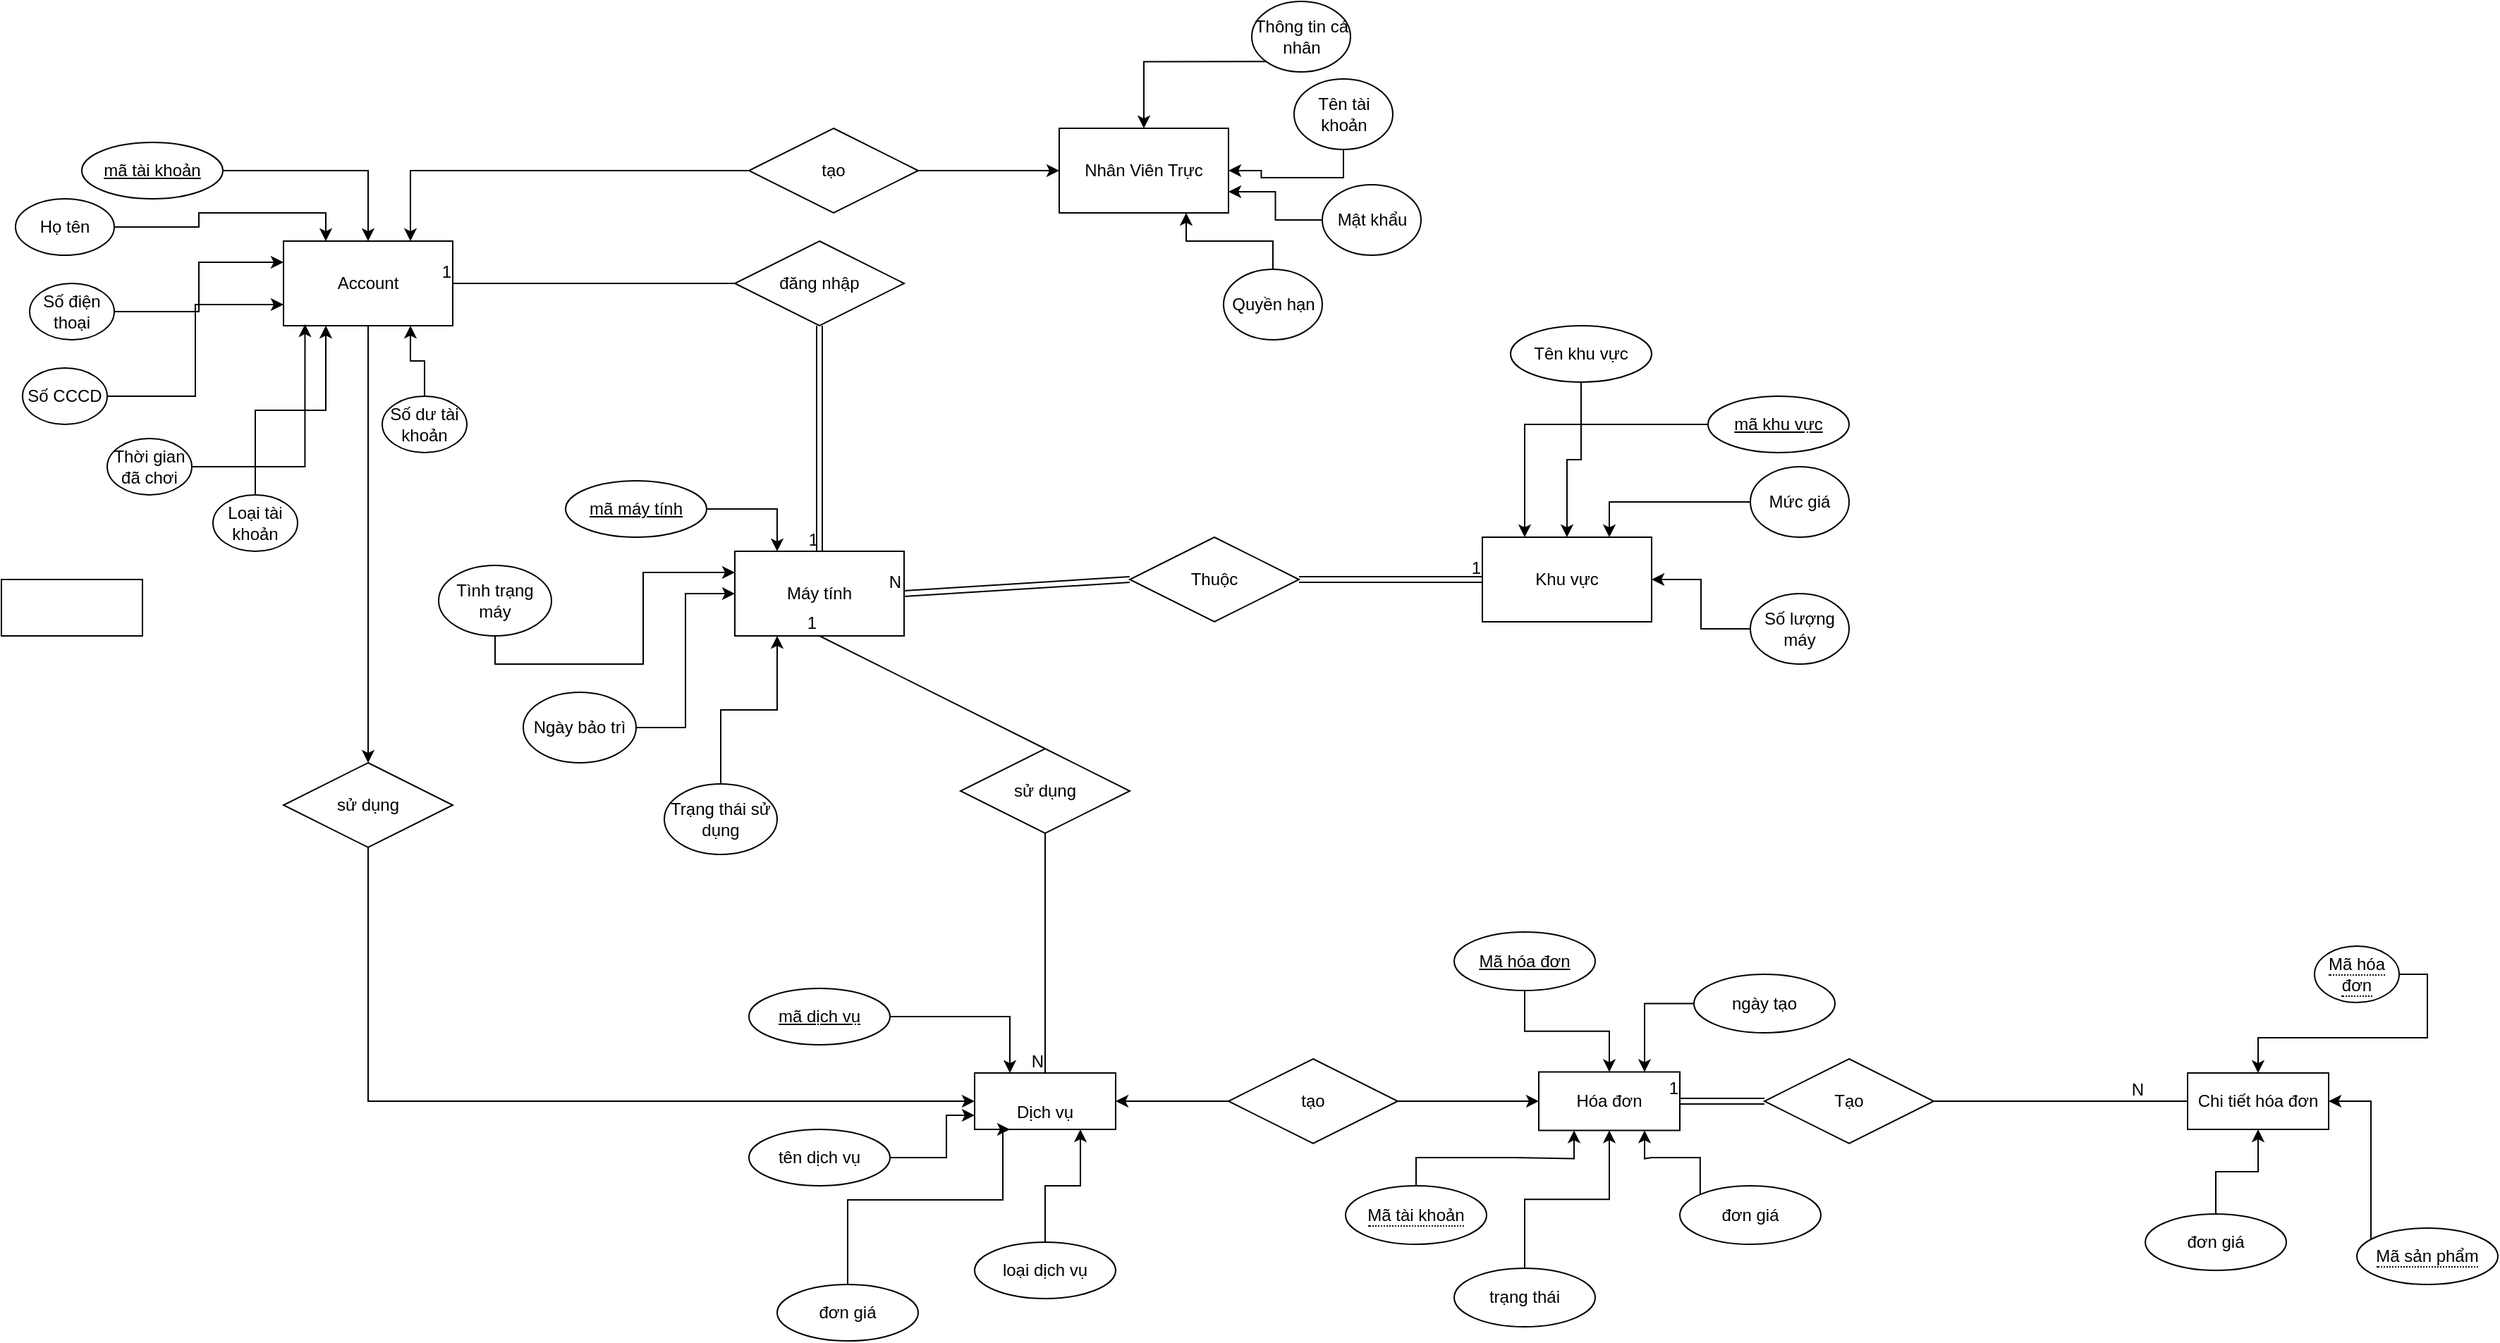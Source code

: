 <mxfile version="22.0.0" type="github">
  <diagram id="C5RBs43oDa-KdzZeNtuy" name="Page-1">
    <mxGraphModel dx="2327" dy="836" grid="1" gridSize="10" guides="1" tooltips="1" connect="1" arrows="1" fold="1" page="1" pageScale="1" pageWidth="827" pageHeight="1169" math="0" shadow="0">
      <root>
        <mxCell id="WIyWlLk6GJQsqaUBKTNV-0" />
        <mxCell id="WIyWlLk6GJQsqaUBKTNV-1" parent="WIyWlLk6GJQsqaUBKTNV-0" />
        <mxCell id="MhLtzDRJtPfGhHGrREuR-24" value="" style="group" parent="WIyWlLk6GJQsqaUBKTNV-1" vertex="1" connectable="0">
          <mxGeometry x="510" y="1190" width="280" height="240" as="geometry" />
        </mxCell>
        <mxCell id="MhLtzDRJtPfGhHGrREuR-13" value="Khu vực" style="rounded=0;whiteSpace=wrap;html=1;" parent="MhLtzDRJtPfGhHGrREuR-24" vertex="1">
          <mxGeometry y="150" width="120" height="60" as="geometry" />
        </mxCell>
        <mxCell id="MhLtzDRJtPfGhHGrREuR-22" style="edgeStyle=orthogonalEdgeStyle;rounded=0;orthogonalLoop=1;jettySize=auto;html=1;entryX=0.75;entryY=0;entryDx=0;entryDy=0;" parent="MhLtzDRJtPfGhHGrREuR-24" source="MhLtzDRJtPfGhHGrREuR-15" target="MhLtzDRJtPfGhHGrREuR-13" edge="1">
          <mxGeometry relative="1" as="geometry" />
        </mxCell>
        <mxCell id="MhLtzDRJtPfGhHGrREuR-15" value="Mức giá" style="ellipse;whiteSpace=wrap;html=1;" parent="MhLtzDRJtPfGhHGrREuR-24" vertex="1">
          <mxGeometry x="190" y="100" width="70" height="50" as="geometry" />
        </mxCell>
        <mxCell id="MhLtzDRJtPfGhHGrREuR-23" style="edgeStyle=orthogonalEdgeStyle;rounded=0;orthogonalLoop=1;jettySize=auto;html=1;entryX=1;entryY=0.5;entryDx=0;entryDy=0;" parent="MhLtzDRJtPfGhHGrREuR-24" source="MhLtzDRJtPfGhHGrREuR-16" target="MhLtzDRJtPfGhHGrREuR-13" edge="1">
          <mxGeometry relative="1" as="geometry" />
        </mxCell>
        <mxCell id="MhLtzDRJtPfGhHGrREuR-16" value="Số lượng máy" style="ellipse;whiteSpace=wrap;html=1;" parent="MhLtzDRJtPfGhHGrREuR-24" vertex="1">
          <mxGeometry x="190" y="190" width="70" height="50" as="geometry" />
        </mxCell>
        <mxCell id="MhLtzDRJtPfGhHGrREuR-20" style="edgeStyle=orthogonalEdgeStyle;rounded=0;orthogonalLoop=1;jettySize=auto;html=1;entryX=0.5;entryY=0;entryDx=0;entryDy=0;" parent="MhLtzDRJtPfGhHGrREuR-24" source="MhLtzDRJtPfGhHGrREuR-19" target="MhLtzDRJtPfGhHGrREuR-13" edge="1">
          <mxGeometry relative="1" as="geometry" />
        </mxCell>
        <mxCell id="MhLtzDRJtPfGhHGrREuR-19" value="Tên khu vực" style="ellipse;whiteSpace=wrap;html=1;align=center;" parent="MhLtzDRJtPfGhHGrREuR-24" vertex="1">
          <mxGeometry x="20" width="100" height="40" as="geometry" />
        </mxCell>
        <mxCell id="MhLtzDRJtPfGhHGrREuR-31" style="edgeStyle=orthogonalEdgeStyle;rounded=0;orthogonalLoop=1;jettySize=auto;html=1;entryX=0.25;entryY=0;entryDx=0;entryDy=0;exitX=0;exitY=0.5;exitDx=0;exitDy=0;" parent="MhLtzDRJtPfGhHGrREuR-24" source="MhLtzDRJtPfGhHGrREuR-125" target="MhLtzDRJtPfGhHGrREuR-13" edge="1">
          <mxGeometry relative="1" as="geometry">
            <mxPoint x="175" y="50" as="sourcePoint" />
          </mxGeometry>
        </mxCell>
        <mxCell id="MhLtzDRJtPfGhHGrREuR-125" value="mã khu vực" style="ellipse;whiteSpace=wrap;html=1;align=center;fontStyle=4;" parent="MhLtzDRJtPfGhHGrREuR-24" vertex="1">
          <mxGeometry x="160" y="50" width="100" height="40" as="geometry" />
        </mxCell>
        <mxCell id="MhLtzDRJtPfGhHGrREuR-25" value="" style="group" parent="WIyWlLk6GJQsqaUBKTNV-1" vertex="1" connectable="0">
          <mxGeometry x="-220" y="1260" width="330" height="290" as="geometry" />
        </mxCell>
        <mxCell id="DBvovF7zLhZcRv6KDwWk-44" value="Máy tính" style="rounded=0;whiteSpace=wrap;html=1;" parent="MhLtzDRJtPfGhHGrREuR-25" vertex="1">
          <mxGeometry x="200" y="90" width="120" height="60" as="geometry" />
        </mxCell>
        <mxCell id="MhLtzDRJtPfGhHGrREuR-10" style="edgeStyle=orthogonalEdgeStyle;rounded=0;orthogonalLoop=1;jettySize=auto;html=1;entryX=0;entryY=0.25;entryDx=0;entryDy=0;exitX=0.5;exitY=1;exitDx=0;exitDy=0;" parent="MhLtzDRJtPfGhHGrREuR-25" source="MhLtzDRJtPfGhHGrREuR-0" target="DBvovF7zLhZcRv6KDwWk-44" edge="1">
          <mxGeometry relative="1" as="geometry">
            <mxPoint x="200" y="120" as="targetPoint" />
          </mxGeometry>
        </mxCell>
        <mxCell id="MhLtzDRJtPfGhHGrREuR-0" value="Tình trạng máy" style="ellipse;whiteSpace=wrap;html=1;" parent="MhLtzDRJtPfGhHGrREuR-25" vertex="1">
          <mxGeometry x="-10" y="100" width="80" height="50" as="geometry" />
        </mxCell>
        <mxCell id="MhLtzDRJtPfGhHGrREuR-11" style="edgeStyle=orthogonalEdgeStyle;rounded=0;orthogonalLoop=1;jettySize=auto;html=1;entryX=0;entryY=0.5;entryDx=0;entryDy=0;" parent="MhLtzDRJtPfGhHGrREuR-25" source="MhLtzDRJtPfGhHGrREuR-3" target="DBvovF7zLhZcRv6KDwWk-44" edge="1">
          <mxGeometry relative="1" as="geometry" />
        </mxCell>
        <mxCell id="MhLtzDRJtPfGhHGrREuR-3" value="Ngày bảo trì" style="ellipse;whiteSpace=wrap;html=1;" parent="MhLtzDRJtPfGhHGrREuR-25" vertex="1">
          <mxGeometry x="50" y="190" width="80" height="50" as="geometry" />
        </mxCell>
        <mxCell id="MhLtzDRJtPfGhHGrREuR-12" style="edgeStyle=orthogonalEdgeStyle;rounded=0;orthogonalLoop=1;jettySize=auto;html=1;entryX=0.25;entryY=1;entryDx=0;entryDy=0;" parent="MhLtzDRJtPfGhHGrREuR-25" source="MhLtzDRJtPfGhHGrREuR-7" target="DBvovF7zLhZcRv6KDwWk-44" edge="1">
          <mxGeometry relative="1" as="geometry" />
        </mxCell>
        <mxCell id="MhLtzDRJtPfGhHGrREuR-7" value="Trạng thái sử dụng" style="ellipse;whiteSpace=wrap;html=1;" parent="MhLtzDRJtPfGhHGrREuR-25" vertex="1">
          <mxGeometry x="150" y="255" width="80" height="50" as="geometry" />
        </mxCell>
        <mxCell id="MhLtzDRJtPfGhHGrREuR-29" style="edgeStyle=orthogonalEdgeStyle;rounded=0;orthogonalLoop=1;jettySize=auto;html=1;entryX=0.25;entryY=0;entryDx=0;entryDy=0;exitX=1;exitY=0.5;exitDx=0;exitDy=0;" parent="MhLtzDRJtPfGhHGrREuR-25" source="MhLtzDRJtPfGhHGrREuR-123" target="DBvovF7zLhZcRv6KDwWk-44" edge="1">
          <mxGeometry relative="1" as="geometry">
            <mxPoint x="179.999" y="20.091" as="sourcePoint" />
          </mxGeometry>
        </mxCell>
        <mxCell id="MhLtzDRJtPfGhHGrREuR-123" value="mã máy tính" style="ellipse;whiteSpace=wrap;html=1;align=center;fontStyle=4;" parent="MhLtzDRJtPfGhHGrREuR-25" vertex="1">
          <mxGeometry x="80" y="40" width="100" height="40" as="geometry" />
        </mxCell>
        <mxCell id="MhLtzDRJtPfGhHGrREuR-26" value="" style="group" parent="WIyWlLk6GJQsqaUBKTNV-1" vertex="1" connectable="0">
          <mxGeometry x="210" y="960" width="256.5" height="240" as="geometry" />
        </mxCell>
        <mxCell id="DBvovF7zLhZcRv6KDwWk-35" value="Nhân Viên Trực" style="rounded=0;whiteSpace=wrap;html=1;" parent="MhLtzDRJtPfGhHGrREuR-26" vertex="1">
          <mxGeometry y="90" width="120" height="60" as="geometry" />
        </mxCell>
        <mxCell id="DBvovF7zLhZcRv6KDwWk-36" style="edgeStyle=orthogonalEdgeStyle;rounded=0;orthogonalLoop=1;jettySize=auto;html=1;exitX=0;exitY=1;exitDx=0;exitDy=0;entryX=0.5;entryY=0;entryDx=0;entryDy=0;" parent="MhLtzDRJtPfGhHGrREuR-26" source="DBvovF7zLhZcRv6KDwWk-37" target="DBvovF7zLhZcRv6KDwWk-35" edge="1">
          <mxGeometry relative="1" as="geometry" />
        </mxCell>
        <mxCell id="DBvovF7zLhZcRv6KDwWk-37" value="Thông tin cá nhân" style="ellipse;whiteSpace=wrap;html=1;" parent="MhLtzDRJtPfGhHGrREuR-26" vertex="1">
          <mxGeometry x="136.5" width="70" height="50" as="geometry" />
        </mxCell>
        <mxCell id="DBvovF7zLhZcRv6KDwWk-38" style="edgeStyle=orthogonalEdgeStyle;rounded=0;orthogonalLoop=1;jettySize=auto;html=1;exitX=0.5;exitY=1;exitDx=0;exitDy=0;entryX=1;entryY=0.5;entryDx=0;entryDy=0;" parent="MhLtzDRJtPfGhHGrREuR-26" source="DBvovF7zLhZcRv6KDwWk-39" target="DBvovF7zLhZcRv6KDwWk-35" edge="1">
          <mxGeometry relative="1" as="geometry" />
        </mxCell>
        <mxCell id="DBvovF7zLhZcRv6KDwWk-39" value="Tên tài khoản" style="ellipse;whiteSpace=wrap;html=1;" parent="MhLtzDRJtPfGhHGrREuR-26" vertex="1">
          <mxGeometry x="166.5" y="55" width="70" height="50" as="geometry" />
        </mxCell>
        <mxCell id="DBvovF7zLhZcRv6KDwWk-40" style="edgeStyle=orthogonalEdgeStyle;rounded=0;orthogonalLoop=1;jettySize=auto;html=1;entryX=1;entryY=0.75;entryDx=0;entryDy=0;" parent="MhLtzDRJtPfGhHGrREuR-26" source="DBvovF7zLhZcRv6KDwWk-41" target="DBvovF7zLhZcRv6KDwWk-35" edge="1">
          <mxGeometry relative="1" as="geometry" />
        </mxCell>
        <mxCell id="DBvovF7zLhZcRv6KDwWk-41" value="Mật khẩu" style="ellipse;whiteSpace=wrap;html=1;" parent="MhLtzDRJtPfGhHGrREuR-26" vertex="1">
          <mxGeometry x="186.5" y="130" width="70" height="50" as="geometry" />
        </mxCell>
        <mxCell id="DBvovF7zLhZcRv6KDwWk-42" style="edgeStyle=orthogonalEdgeStyle;rounded=0;orthogonalLoop=1;jettySize=auto;html=1;entryX=0.75;entryY=1;entryDx=0;entryDy=0;" parent="MhLtzDRJtPfGhHGrREuR-26" source="DBvovF7zLhZcRv6KDwWk-43" target="DBvovF7zLhZcRv6KDwWk-35" edge="1">
          <mxGeometry relative="1" as="geometry" />
        </mxCell>
        <mxCell id="DBvovF7zLhZcRv6KDwWk-43" value="Quyền hạn" style="ellipse;whiteSpace=wrap;html=1;" parent="MhLtzDRJtPfGhHGrREuR-26" vertex="1">
          <mxGeometry x="116.5" y="190" width="70" height="50" as="geometry" />
        </mxCell>
        <mxCell id="MhLtzDRJtPfGhHGrREuR-33" value="Thuộc" style="shape=rhombus;perimeter=rhombusPerimeter;whiteSpace=wrap;html=1;align=center;" parent="WIyWlLk6GJQsqaUBKTNV-1" vertex="1">
          <mxGeometry x="260" y="1340" width="120" height="60" as="geometry" />
        </mxCell>
        <mxCell id="MhLtzDRJtPfGhHGrREuR-36" value="" style="shape=link;html=1;rounded=0;entryX=0;entryY=0.5;entryDx=0;entryDy=0;exitX=1;exitY=0.5;exitDx=0;exitDy=0;" parent="WIyWlLk6GJQsqaUBKTNV-1" source="MhLtzDRJtPfGhHGrREuR-33" target="MhLtzDRJtPfGhHGrREuR-13" edge="1">
          <mxGeometry relative="1" as="geometry">
            <mxPoint x="170" y="1300" as="sourcePoint" />
            <mxPoint x="330" y="1300" as="targetPoint" />
          </mxGeometry>
        </mxCell>
        <mxCell id="MhLtzDRJtPfGhHGrREuR-37" value="1" style="resizable=0;html=1;whiteSpace=wrap;align=right;verticalAlign=bottom;" parent="MhLtzDRJtPfGhHGrREuR-36" connectable="0" vertex="1">
          <mxGeometry x="1" relative="1" as="geometry" />
        </mxCell>
        <mxCell id="MhLtzDRJtPfGhHGrREuR-38" value="" style="shape=link;html=1;rounded=0;entryX=1;entryY=0.5;entryDx=0;entryDy=0;align=center;labelPosition=center;verticalLabelPosition=middle;verticalAlign=middle;exitX=0;exitY=0.5;exitDx=0;exitDy=0;" parent="WIyWlLk6GJQsqaUBKTNV-1" source="MhLtzDRJtPfGhHGrREuR-33" target="DBvovF7zLhZcRv6KDwWk-44" edge="1">
          <mxGeometry relative="1" as="geometry">
            <mxPoint x="210" y="1290" as="sourcePoint" />
            <mxPoint x="430" y="1240" as="targetPoint" />
          </mxGeometry>
        </mxCell>
        <mxCell id="MhLtzDRJtPfGhHGrREuR-39" value="N" style="resizable=0;html=1;whiteSpace=wrap;align=right;verticalAlign=bottom;" parent="MhLtzDRJtPfGhHGrREuR-38" connectable="0" vertex="1">
          <mxGeometry x="1" relative="1" as="geometry" />
        </mxCell>
        <mxCell id="MhLtzDRJtPfGhHGrREuR-50" value="" style="group" parent="WIyWlLk6GJQsqaUBKTNV-1" vertex="1" connectable="0">
          <mxGeometry x="-20" y="1660" width="270" height="220" as="geometry" />
        </mxCell>
        <mxCell id="MhLtzDRJtPfGhHGrREuR-40" value="&lt;br&gt;Dịch vụ" style="whiteSpace=wrap;html=1;align=center;" parent="MhLtzDRJtPfGhHGrREuR-50" vertex="1">
          <mxGeometry x="170" y="60" width="100" height="40" as="geometry" />
        </mxCell>
        <mxCell id="MhLtzDRJtPfGhHGrREuR-43" style="edgeStyle=orthogonalEdgeStyle;rounded=0;orthogonalLoop=1;jettySize=auto;html=1;entryX=0.25;entryY=0;entryDx=0;entryDy=0;" parent="MhLtzDRJtPfGhHGrREuR-50" source="MhLtzDRJtPfGhHGrREuR-42" target="MhLtzDRJtPfGhHGrREuR-40" edge="1">
          <mxGeometry relative="1" as="geometry" />
        </mxCell>
        <mxCell id="MhLtzDRJtPfGhHGrREuR-42" value="mã dịch vụ" style="ellipse;whiteSpace=wrap;html=1;align=center;fontStyle=4;" parent="MhLtzDRJtPfGhHGrREuR-50" vertex="1">
          <mxGeometry x="10" width="100" height="40" as="geometry" />
        </mxCell>
        <mxCell id="MhLtzDRJtPfGhHGrREuR-45" style="edgeStyle=orthogonalEdgeStyle;rounded=0;orthogonalLoop=1;jettySize=auto;html=1;entryX=0;entryY=0.75;entryDx=0;entryDy=0;" parent="MhLtzDRJtPfGhHGrREuR-50" source="MhLtzDRJtPfGhHGrREuR-44" target="MhLtzDRJtPfGhHGrREuR-40" edge="1">
          <mxGeometry relative="1" as="geometry">
            <Array as="points">
              <mxPoint x="150" y="120" />
              <mxPoint x="150" y="90" />
            </Array>
          </mxGeometry>
        </mxCell>
        <mxCell id="MhLtzDRJtPfGhHGrREuR-44" value="tên dịch vụ" style="ellipse;whiteSpace=wrap;html=1;align=center;" parent="MhLtzDRJtPfGhHGrREuR-50" vertex="1">
          <mxGeometry x="10" y="100" width="100" height="40" as="geometry" />
        </mxCell>
        <mxCell id="MhLtzDRJtPfGhHGrREuR-47" style="edgeStyle=orthogonalEdgeStyle;rounded=0;orthogonalLoop=1;jettySize=auto;html=1;entryX=0.25;entryY=1;entryDx=0;entryDy=0;" parent="MhLtzDRJtPfGhHGrREuR-50" source="MhLtzDRJtPfGhHGrREuR-46" target="MhLtzDRJtPfGhHGrREuR-40" edge="1">
          <mxGeometry relative="1" as="geometry">
            <Array as="points">
              <mxPoint x="80" y="150" />
              <mxPoint x="190" y="150" />
              <mxPoint x="190" y="100" />
            </Array>
          </mxGeometry>
        </mxCell>
        <mxCell id="MhLtzDRJtPfGhHGrREuR-46" value="đơn giá" style="ellipse;whiteSpace=wrap;html=1;align=center;" parent="MhLtzDRJtPfGhHGrREuR-50" vertex="1">
          <mxGeometry x="30" y="210" width="100" height="40" as="geometry" />
        </mxCell>
        <mxCell id="MhLtzDRJtPfGhHGrREuR-49" style="edgeStyle=orthogonalEdgeStyle;rounded=0;orthogonalLoop=1;jettySize=auto;html=1;entryX=0.75;entryY=1;entryDx=0;entryDy=0;" parent="MhLtzDRJtPfGhHGrREuR-50" source="MhLtzDRJtPfGhHGrREuR-48" target="MhLtzDRJtPfGhHGrREuR-40" edge="1">
          <mxGeometry relative="1" as="geometry" />
        </mxCell>
        <mxCell id="MhLtzDRJtPfGhHGrREuR-48" value="loại dịch vụ" style="ellipse;whiteSpace=wrap;html=1;align=center;" parent="MhLtzDRJtPfGhHGrREuR-50" vertex="1">
          <mxGeometry x="170" y="180" width="100" height="40" as="geometry" />
        </mxCell>
        <mxCell id="MhLtzDRJtPfGhHGrREuR-74" value="" style="group" parent="WIyWlLk6GJQsqaUBKTNV-1" vertex="1" connectable="0">
          <mxGeometry x="880" y="1680" width="230" height="180" as="geometry" />
        </mxCell>
        <mxCell id="MhLtzDRJtPfGhHGrREuR-70" value="đơn giá" style="ellipse;whiteSpace=wrap;html=1;align=center;" parent="MhLtzDRJtPfGhHGrREuR-74" vertex="1">
          <mxGeometry x="100" y="140" width="100" height="40" as="geometry" />
        </mxCell>
        <mxCell id="MhLtzDRJtPfGhHGrREuR-119" value="" style="group" parent="MhLtzDRJtPfGhHGrREuR-74" vertex="1" connectable="0">
          <mxGeometry x="130" y="40" width="100" height="40" as="geometry" />
        </mxCell>
        <mxCell id="MhLtzDRJtPfGhHGrREuR-66" value="Chi tiết hóa đơn" style="whiteSpace=wrap;html=1;align=center;" parent="MhLtzDRJtPfGhHGrREuR-119" vertex="1">
          <mxGeometry width="100" height="40" as="geometry" />
        </mxCell>
        <mxCell id="MhLtzDRJtPfGhHGrREuR-73" style="edgeStyle=orthogonalEdgeStyle;rounded=0;orthogonalLoop=1;jettySize=auto;html=1;entryX=0.5;entryY=1;entryDx=0;entryDy=0;" parent="MhLtzDRJtPfGhHGrREuR-119" source="MhLtzDRJtPfGhHGrREuR-70" target="MhLtzDRJtPfGhHGrREuR-66" edge="1">
          <mxGeometry relative="1" as="geometry" />
        </mxCell>
        <mxCell id="MhLtzDRJtPfGhHGrREuR-88" value="" style="group" parent="WIyWlLk6GJQsqaUBKTNV-1" vertex="1" connectable="0">
          <mxGeometry x="490" y="1620" width="250" height="280" as="geometry" />
        </mxCell>
        <mxCell id="MhLtzDRJtPfGhHGrREuR-75" value="Hóa đơn" style="whiteSpace=wrap;html=1;align=center;" parent="MhLtzDRJtPfGhHGrREuR-88" vertex="1">
          <mxGeometry x="60" y="99.259" width="100" height="41.481" as="geometry" />
        </mxCell>
        <mxCell id="MhLtzDRJtPfGhHGrREuR-86" style="edgeStyle=orthogonalEdgeStyle;rounded=0;orthogonalLoop=1;jettySize=auto;html=1;entryX=0.5;entryY=0;entryDx=0;entryDy=0;" parent="MhLtzDRJtPfGhHGrREuR-88" source="MhLtzDRJtPfGhHGrREuR-76" target="MhLtzDRJtPfGhHGrREuR-75" edge="1">
          <mxGeometry relative="1" as="geometry" />
        </mxCell>
        <mxCell id="MhLtzDRJtPfGhHGrREuR-76" value="Mã hóa đơn" style="ellipse;whiteSpace=wrap;html=1;align=center;fontStyle=4;" parent="MhLtzDRJtPfGhHGrREuR-88" vertex="1">
          <mxGeometry width="100" height="41.481" as="geometry" />
        </mxCell>
        <mxCell id="MhLtzDRJtPfGhHGrREuR-85" style="edgeStyle=orthogonalEdgeStyle;rounded=0;orthogonalLoop=1;jettySize=auto;html=1;exitX=0;exitY=0.5;exitDx=0;exitDy=0;entryX=0.75;entryY=0;entryDx=0;entryDy=0;" parent="MhLtzDRJtPfGhHGrREuR-88" source="MhLtzDRJtPfGhHGrREuR-77" target="MhLtzDRJtPfGhHGrREuR-75" edge="1">
          <mxGeometry relative="1" as="geometry" />
        </mxCell>
        <mxCell id="MhLtzDRJtPfGhHGrREuR-77" value="ngày tạo" style="ellipse;whiteSpace=wrap;html=1;align=center;" parent="MhLtzDRJtPfGhHGrREuR-88" vertex="1">
          <mxGeometry x="170" y="29.997" width="100" height="41.481" as="geometry" />
        </mxCell>
        <mxCell id="MhLtzDRJtPfGhHGrREuR-83" style="edgeStyle=orthogonalEdgeStyle;rounded=0;orthogonalLoop=1;jettySize=auto;html=1;exitX=0;exitY=0;exitDx=0;exitDy=0;entryX=0.75;entryY=1;entryDx=0;entryDy=0;" parent="MhLtzDRJtPfGhHGrREuR-88" source="MhLtzDRJtPfGhHGrREuR-80" target="MhLtzDRJtPfGhHGrREuR-75" edge="1">
          <mxGeometry relative="1" as="geometry" />
        </mxCell>
        <mxCell id="MhLtzDRJtPfGhHGrREuR-80" value="đơn giá" style="ellipse;whiteSpace=wrap;html=1;align=center;" parent="MhLtzDRJtPfGhHGrREuR-88" vertex="1">
          <mxGeometry x="160" y="179.997" width="100" height="41.481" as="geometry" />
        </mxCell>
        <mxCell id="MhLtzDRJtPfGhHGrREuR-82" style="edgeStyle=orthogonalEdgeStyle;rounded=0;orthogonalLoop=1;jettySize=auto;html=1;entryX=0.5;entryY=1;entryDx=0;entryDy=0;" parent="MhLtzDRJtPfGhHGrREuR-88" source="MhLtzDRJtPfGhHGrREuR-81" target="MhLtzDRJtPfGhHGrREuR-75" edge="1">
          <mxGeometry relative="1" as="geometry" />
        </mxCell>
        <mxCell id="MhLtzDRJtPfGhHGrREuR-81" value="trạng thái" style="ellipse;whiteSpace=wrap;html=1;align=center;" parent="MhLtzDRJtPfGhHGrREuR-88" vertex="1">
          <mxGeometry y="238.519" width="100" height="41.481" as="geometry" />
        </mxCell>
        <mxCell id="MhLtzDRJtPfGhHGrREuR-89" value="Tạo" style="shape=rhombus;perimeter=rhombusPerimeter;whiteSpace=wrap;html=1;align=center;" parent="WIyWlLk6GJQsqaUBKTNV-1" vertex="1">
          <mxGeometry x="710" y="1710" width="120" height="60" as="geometry" />
        </mxCell>
        <mxCell id="MhLtzDRJtPfGhHGrREuR-95" value="" style="shape=link;html=1;rounded=0;exitX=0;exitY=0.5;exitDx=0;exitDy=0;entryX=1;entryY=0.5;entryDx=0;entryDy=0;" parent="WIyWlLk6GJQsqaUBKTNV-1" source="MhLtzDRJtPfGhHGrREuR-89" target="MhLtzDRJtPfGhHGrREuR-75" edge="1">
          <mxGeometry relative="1" as="geometry">
            <mxPoint x="690" y="1690" as="sourcePoint" />
            <mxPoint x="850" y="1690" as="targetPoint" />
          </mxGeometry>
        </mxCell>
        <mxCell id="MhLtzDRJtPfGhHGrREuR-96" value="1" style="resizable=0;html=1;whiteSpace=wrap;align=right;verticalAlign=bottom;" parent="MhLtzDRJtPfGhHGrREuR-95" connectable="0" vertex="1">
          <mxGeometry x="1" relative="1" as="geometry" />
        </mxCell>
        <mxCell id="MhLtzDRJtPfGhHGrREuR-97" value="" style="endArrow=none;html=1;rounded=0;exitX=1;exitY=0.5;exitDx=0;exitDy=0;entryX=0;entryY=0.5;entryDx=0;entryDy=0;" parent="WIyWlLk6GJQsqaUBKTNV-1" source="MhLtzDRJtPfGhHGrREuR-89" target="MhLtzDRJtPfGhHGrREuR-66" edge="1">
          <mxGeometry relative="1" as="geometry">
            <mxPoint x="840" y="1790" as="sourcePoint" />
            <mxPoint x="920" y="1750" as="targetPoint" />
          </mxGeometry>
        </mxCell>
        <mxCell id="MhLtzDRJtPfGhHGrREuR-98" value="N" style="resizable=0;html=1;whiteSpace=wrap;align=right;verticalAlign=bottom;" parent="MhLtzDRJtPfGhHGrREuR-97" connectable="0" vertex="1">
          <mxGeometry x="1" relative="1" as="geometry">
            <mxPoint x="-30" as="offset" />
          </mxGeometry>
        </mxCell>
        <mxCell id="MhLtzDRJtPfGhHGrREuR-99" value="" style="group" parent="WIyWlLk6GJQsqaUBKTNV-1" vertex="1" connectable="0">
          <mxGeometry x="-530" y="1030" width="310" height="320" as="geometry" />
        </mxCell>
        <mxCell id="DBvovF7zLhZcRv6KDwWk-0" value="Account" style="rounded=0;whiteSpace=wrap;html=1;" parent="MhLtzDRJtPfGhHGrREuR-99" vertex="1">
          <mxGeometry x="190" y="100" width="120" height="60" as="geometry" />
        </mxCell>
        <mxCell id="DBvovF7zLhZcRv6KDwWk-9" style="edgeStyle=orthogonalEdgeStyle;rounded=0;orthogonalLoop=1;jettySize=auto;html=1;entryX=0.5;entryY=0;entryDx=0;entryDy=0;exitX=1;exitY=0.5;exitDx=0;exitDy=0;" parent="MhLtzDRJtPfGhHGrREuR-99" source="MhLtzDRJtPfGhHGrREuR-126" target="DBvovF7zLhZcRv6KDwWk-0" edge="1">
          <mxGeometry relative="1" as="geometry">
            <mxPoint x="120" y="20.0" as="sourcePoint" />
          </mxGeometry>
        </mxCell>
        <mxCell id="DBvovF7zLhZcRv6KDwWk-11" style="edgeStyle=orthogonalEdgeStyle;rounded=0;orthogonalLoop=1;jettySize=auto;html=1;exitX=1;exitY=0.5;exitDx=0;exitDy=0;entryX=0;entryY=0.25;entryDx=0;entryDy=0;" parent="MhLtzDRJtPfGhHGrREuR-99" source="DBvovF7zLhZcRv6KDwWk-2" target="DBvovF7zLhZcRv6KDwWk-0" edge="1">
          <mxGeometry relative="1" as="geometry">
            <mxPoint x="140" y="170" as="targetPoint" />
          </mxGeometry>
        </mxCell>
        <mxCell id="DBvovF7zLhZcRv6KDwWk-2" value="Số điện thoại" style="ellipse;whiteSpace=wrap;html=1;" parent="MhLtzDRJtPfGhHGrREuR-99" vertex="1">
          <mxGeometry x="10" y="130" width="60" height="40" as="geometry" />
        </mxCell>
        <mxCell id="DBvovF7zLhZcRv6KDwWk-10" style="edgeStyle=orthogonalEdgeStyle;rounded=0;orthogonalLoop=1;jettySize=auto;html=1;entryX=0.25;entryY=0;entryDx=0;entryDy=0;" parent="MhLtzDRJtPfGhHGrREuR-99" source="DBvovF7zLhZcRv6KDwWk-3" target="DBvovF7zLhZcRv6KDwWk-0" edge="1">
          <mxGeometry relative="1" as="geometry" />
        </mxCell>
        <mxCell id="DBvovF7zLhZcRv6KDwWk-3" value="Họ tên" style="ellipse;whiteSpace=wrap;html=1;" parent="MhLtzDRJtPfGhHGrREuR-99" vertex="1">
          <mxGeometry y="70" width="70" height="40" as="geometry" />
        </mxCell>
        <mxCell id="DBvovF7zLhZcRv6KDwWk-12" style="edgeStyle=orthogonalEdgeStyle;rounded=0;orthogonalLoop=1;jettySize=auto;html=1;entryX=0;entryY=0.75;entryDx=0;entryDy=0;" parent="MhLtzDRJtPfGhHGrREuR-99" source="DBvovF7zLhZcRv6KDwWk-4" target="DBvovF7zLhZcRv6KDwWk-0" edge="1">
          <mxGeometry relative="1" as="geometry" />
        </mxCell>
        <mxCell id="DBvovF7zLhZcRv6KDwWk-4" value="Số CCCD" style="ellipse;whiteSpace=wrap;html=1;" parent="MhLtzDRJtPfGhHGrREuR-99" vertex="1">
          <mxGeometry x="5" y="190" width="60" height="40" as="geometry" />
        </mxCell>
        <mxCell id="DBvovF7zLhZcRv6KDwWk-13" style="edgeStyle=orthogonalEdgeStyle;rounded=0;orthogonalLoop=1;jettySize=auto;html=1;entryX=0.75;entryY=1;entryDx=0;entryDy=0;" parent="MhLtzDRJtPfGhHGrREuR-99" source="DBvovF7zLhZcRv6KDwWk-5" target="DBvovF7zLhZcRv6KDwWk-0" edge="1">
          <mxGeometry relative="1" as="geometry" />
        </mxCell>
        <mxCell id="DBvovF7zLhZcRv6KDwWk-5" value="Số dư tài khoản" style="ellipse;whiteSpace=wrap;html=1;" parent="MhLtzDRJtPfGhHGrREuR-99" vertex="1">
          <mxGeometry x="260" y="210" width="60" height="40" as="geometry" />
        </mxCell>
        <mxCell id="DBvovF7zLhZcRv6KDwWk-14" style="edgeStyle=orthogonalEdgeStyle;rounded=0;orthogonalLoop=1;jettySize=auto;html=1;entryX=0.127;entryY=0.983;entryDx=0;entryDy=0;entryPerimeter=0;" parent="MhLtzDRJtPfGhHGrREuR-99" source="DBvovF7zLhZcRv6KDwWk-7" target="DBvovF7zLhZcRv6KDwWk-0" edge="1">
          <mxGeometry relative="1" as="geometry" />
        </mxCell>
        <mxCell id="DBvovF7zLhZcRv6KDwWk-7" value="Thời gian đã chơi" style="ellipse;whiteSpace=wrap;html=1;" parent="MhLtzDRJtPfGhHGrREuR-99" vertex="1">
          <mxGeometry x="65" y="240" width="60" height="40" as="geometry" />
        </mxCell>
        <mxCell id="DBvovF7zLhZcRv6KDwWk-15" style="edgeStyle=orthogonalEdgeStyle;rounded=0;orthogonalLoop=1;jettySize=auto;html=1;exitX=0.5;exitY=0;exitDx=0;exitDy=0;entryX=0.25;entryY=1;entryDx=0;entryDy=0;" parent="MhLtzDRJtPfGhHGrREuR-99" source="DBvovF7zLhZcRv6KDwWk-8" target="DBvovF7zLhZcRv6KDwWk-0" edge="1">
          <mxGeometry relative="1" as="geometry" />
        </mxCell>
        <mxCell id="DBvovF7zLhZcRv6KDwWk-8" value="Loại tài khoản" style="ellipse;whiteSpace=wrap;html=1;" parent="MhLtzDRJtPfGhHGrREuR-99" vertex="1">
          <mxGeometry x="140" y="280" width="60" height="40" as="geometry" />
        </mxCell>
        <mxCell id="MhLtzDRJtPfGhHGrREuR-126" value="mã tài khoản" style="ellipse;whiteSpace=wrap;html=1;align=center;fontStyle=4;" parent="MhLtzDRJtPfGhHGrREuR-99" vertex="1">
          <mxGeometry x="47" y="30" width="100" height="40" as="geometry" />
        </mxCell>
        <mxCell id="MhLtzDRJtPfGhHGrREuR-100" value="đăng nhập" style="shape=rhombus;perimeter=rhombusPerimeter;whiteSpace=wrap;html=1;align=center;" parent="WIyWlLk6GJQsqaUBKTNV-1" vertex="1">
          <mxGeometry x="-20" y="1130" width="120" height="60" as="geometry" />
        </mxCell>
        <mxCell id="MhLtzDRJtPfGhHGrREuR-101" value="" style="shape=link;html=1;rounded=0;exitX=0.5;exitY=1;exitDx=0;exitDy=0;entryX=0.5;entryY=0;entryDx=0;entryDy=0;" parent="WIyWlLk6GJQsqaUBKTNV-1" source="MhLtzDRJtPfGhHGrREuR-100" target="DBvovF7zLhZcRv6KDwWk-44" edge="1">
          <mxGeometry relative="1" as="geometry">
            <mxPoint x="80" y="1070" as="sourcePoint" />
            <mxPoint x="240" y="1070" as="targetPoint" />
          </mxGeometry>
        </mxCell>
        <mxCell id="MhLtzDRJtPfGhHGrREuR-102" value="1" style="resizable=0;html=1;whiteSpace=wrap;align=right;verticalAlign=bottom;" parent="MhLtzDRJtPfGhHGrREuR-101" connectable="0" vertex="1">
          <mxGeometry x="1" relative="1" as="geometry" />
        </mxCell>
        <mxCell id="MhLtzDRJtPfGhHGrREuR-103" value="" style="endArrow=none;html=1;rounded=0;exitX=0;exitY=0.5;exitDx=0;exitDy=0;entryX=1;entryY=0.5;entryDx=0;entryDy=0;" parent="WIyWlLk6GJQsqaUBKTNV-1" source="MhLtzDRJtPfGhHGrREuR-100" target="DBvovF7zLhZcRv6KDwWk-0" edge="1">
          <mxGeometry relative="1" as="geometry">
            <mxPoint x="80" y="1070" as="sourcePoint" />
            <mxPoint x="240" y="1070" as="targetPoint" />
          </mxGeometry>
        </mxCell>
        <mxCell id="MhLtzDRJtPfGhHGrREuR-104" value="1" style="resizable=0;html=1;whiteSpace=wrap;align=right;verticalAlign=bottom;" parent="MhLtzDRJtPfGhHGrREuR-103" connectable="0" vertex="1">
          <mxGeometry x="1" relative="1" as="geometry" />
        </mxCell>
        <mxCell id="MhLtzDRJtPfGhHGrREuR-132" style="edgeStyle=orthogonalEdgeStyle;rounded=0;orthogonalLoop=1;jettySize=auto;html=1;entryX=0.75;entryY=0;entryDx=0;entryDy=0;" parent="WIyWlLk6GJQsqaUBKTNV-1" source="MhLtzDRJtPfGhHGrREuR-105" target="DBvovF7zLhZcRv6KDwWk-0" edge="1">
          <mxGeometry relative="1" as="geometry" />
        </mxCell>
        <mxCell id="MhLtzDRJtPfGhHGrREuR-133" style="edgeStyle=orthogonalEdgeStyle;rounded=0;orthogonalLoop=1;jettySize=auto;html=1;entryX=0;entryY=0.5;entryDx=0;entryDy=0;" parent="WIyWlLk6GJQsqaUBKTNV-1" source="MhLtzDRJtPfGhHGrREuR-105" target="DBvovF7zLhZcRv6KDwWk-35" edge="1">
          <mxGeometry relative="1" as="geometry" />
        </mxCell>
        <mxCell id="MhLtzDRJtPfGhHGrREuR-105" value="tạo" style="shape=rhombus;perimeter=rhombusPerimeter;whiteSpace=wrap;html=1;align=center;" parent="WIyWlLk6GJQsqaUBKTNV-1" vertex="1">
          <mxGeometry x="-10" y="1050" width="120" height="60" as="geometry" />
        </mxCell>
        <mxCell id="MhLtzDRJtPfGhHGrREuR-106" value="" style="whiteSpace=wrap;html=1;align=center;" parent="WIyWlLk6GJQsqaUBKTNV-1" vertex="1">
          <mxGeometry x="-540" y="1370" width="100" height="40" as="geometry" />
        </mxCell>
        <mxCell id="MhLtzDRJtPfGhHGrREuR-108" value="sử dụng" style="shape=rhombus;perimeter=rhombusPerimeter;whiteSpace=wrap;html=1;align=center;" parent="WIyWlLk6GJQsqaUBKTNV-1" vertex="1">
          <mxGeometry x="140" y="1490" width="120" height="60" as="geometry" />
        </mxCell>
        <mxCell id="MhLtzDRJtPfGhHGrREuR-113" value="" style="endArrow=none;html=1;rounded=0;entryX=0.5;entryY=1;entryDx=0;entryDy=0;exitX=0.5;exitY=0;exitDx=0;exitDy=0;" parent="WIyWlLk6GJQsqaUBKTNV-1" source="MhLtzDRJtPfGhHGrREuR-108" target="DBvovF7zLhZcRv6KDwWk-44" edge="1">
          <mxGeometry relative="1" as="geometry">
            <mxPoint x="250" y="1700" as="sourcePoint" />
            <mxPoint x="410" y="1700" as="targetPoint" />
          </mxGeometry>
        </mxCell>
        <mxCell id="MhLtzDRJtPfGhHGrREuR-114" value="1" style="resizable=0;html=1;whiteSpace=wrap;align=right;verticalAlign=bottom;" parent="MhLtzDRJtPfGhHGrREuR-113" connectable="0" vertex="1">
          <mxGeometry x="1" relative="1" as="geometry" />
        </mxCell>
        <mxCell id="MhLtzDRJtPfGhHGrREuR-115" value="" style="endArrow=none;html=1;rounded=0;entryX=0.5;entryY=0;entryDx=0;entryDy=0;exitX=0.5;exitY=1;exitDx=0;exitDy=0;" parent="WIyWlLk6GJQsqaUBKTNV-1" source="MhLtzDRJtPfGhHGrREuR-108" target="MhLtzDRJtPfGhHGrREuR-40" edge="1">
          <mxGeometry relative="1" as="geometry">
            <mxPoint x="250" y="1700" as="sourcePoint" />
            <mxPoint x="410" y="1700" as="targetPoint" />
          </mxGeometry>
        </mxCell>
        <mxCell id="MhLtzDRJtPfGhHGrREuR-116" value="N" style="resizable=0;html=1;whiteSpace=wrap;align=right;verticalAlign=bottom;" parent="MhLtzDRJtPfGhHGrREuR-115" connectable="0" vertex="1">
          <mxGeometry x="1" relative="1" as="geometry" />
        </mxCell>
        <mxCell id="MhLtzDRJtPfGhHGrREuR-69" value="&lt;span style=&quot;border-bottom: 1px dotted&quot;&gt;Mã sản phẩm&lt;/span&gt;" style="ellipse;whiteSpace=wrap;html=1;align=center;" parent="WIyWlLk6GJQsqaUBKTNV-1" vertex="1">
          <mxGeometry x="1130" y="1830" width="100" height="40" as="geometry" />
        </mxCell>
        <mxCell id="MhLtzDRJtPfGhHGrREuR-72" style="edgeStyle=orthogonalEdgeStyle;rounded=0;orthogonalLoop=1;jettySize=auto;html=1;entryX=1;entryY=0.5;entryDx=0;entryDy=0;" parent="WIyWlLk6GJQsqaUBKTNV-1" source="MhLtzDRJtPfGhHGrREuR-69" target="MhLtzDRJtPfGhHGrREuR-66" edge="1">
          <mxGeometry relative="1" as="geometry">
            <mxPoint x="1120" y="1750" as="targetPoint" />
            <Array as="points">
              <mxPoint x="1140" y="1740" />
            </Array>
          </mxGeometry>
        </mxCell>
        <mxCell id="MhLtzDRJtPfGhHGrREuR-68" value="&lt;span style=&quot;border-bottom: 1px dotted&quot;&gt;Mã hóa đơn&lt;/span&gt;" style="ellipse;whiteSpace=wrap;html=1;align=center;" parent="WIyWlLk6GJQsqaUBKTNV-1" vertex="1">
          <mxGeometry x="1100" y="1630" width="60" height="40" as="geometry" />
        </mxCell>
        <mxCell id="MhLtzDRJtPfGhHGrREuR-71" style="edgeStyle=orthogonalEdgeStyle;rounded=0;orthogonalLoop=1;jettySize=auto;html=1;exitX=1;exitY=0.5;exitDx=0;exitDy=0;entryX=0.5;entryY=0;entryDx=0;entryDy=0;" parent="WIyWlLk6GJQsqaUBKTNV-1" source="MhLtzDRJtPfGhHGrREuR-68" target="MhLtzDRJtPfGhHGrREuR-66" edge="1">
          <mxGeometry relative="1" as="geometry" />
        </mxCell>
        <mxCell id="MhLtzDRJtPfGhHGrREuR-79" value="&lt;span style=&quot;border-bottom: 1px dotted&quot;&gt;Mã tài khoản&lt;/span&gt;" style="ellipse;whiteSpace=wrap;html=1;align=center;" parent="WIyWlLk6GJQsqaUBKTNV-1" vertex="1">
          <mxGeometry x="413" y="1799.996" width="100" height="41.481" as="geometry" />
        </mxCell>
        <mxCell id="MhLtzDRJtPfGhHGrREuR-84" style="edgeStyle=orthogonalEdgeStyle;rounded=0;orthogonalLoop=1;jettySize=auto;html=1;exitX=0.5;exitY=0;exitDx=0;exitDy=0;entryX=0.25;entryY=1;entryDx=0;entryDy=0;" parent="WIyWlLk6GJQsqaUBKTNV-1" source="MhLtzDRJtPfGhHGrREuR-79" target="MhLtzDRJtPfGhHGrREuR-75" edge="1">
          <mxGeometry relative="1" as="geometry" />
        </mxCell>
        <mxCell id="MhLtzDRJtPfGhHGrREuR-121" style="edgeStyle=orthogonalEdgeStyle;rounded=0;orthogonalLoop=1;jettySize=auto;html=1;entryX=0;entryY=0.5;entryDx=0;entryDy=0;" parent="WIyWlLk6GJQsqaUBKTNV-1" source="MhLtzDRJtPfGhHGrREuR-120" target="MhLtzDRJtPfGhHGrREuR-75" edge="1">
          <mxGeometry relative="1" as="geometry" />
        </mxCell>
        <mxCell id="MhLtzDRJtPfGhHGrREuR-122" style="edgeStyle=orthogonalEdgeStyle;rounded=0;orthogonalLoop=1;jettySize=auto;html=1;entryX=1;entryY=0.5;entryDx=0;entryDy=0;" parent="WIyWlLk6GJQsqaUBKTNV-1" source="MhLtzDRJtPfGhHGrREuR-120" target="MhLtzDRJtPfGhHGrREuR-40" edge="1">
          <mxGeometry relative="1" as="geometry" />
        </mxCell>
        <mxCell id="MhLtzDRJtPfGhHGrREuR-120" value="tạo" style="shape=rhombus;perimeter=rhombusPerimeter;whiteSpace=wrap;html=1;align=center;" parent="WIyWlLk6GJQsqaUBKTNV-1" vertex="1">
          <mxGeometry x="330" y="1710" width="120" height="60" as="geometry" />
        </mxCell>
        <mxCell id="MhLtzDRJtPfGhHGrREuR-130" style="edgeStyle=orthogonalEdgeStyle;rounded=0;orthogonalLoop=1;jettySize=auto;html=1;entryX=0;entryY=0.5;entryDx=0;entryDy=0;exitX=0.5;exitY=1;exitDx=0;exitDy=0;" parent="WIyWlLk6GJQsqaUBKTNV-1" source="MhLtzDRJtPfGhHGrREuR-127" target="MhLtzDRJtPfGhHGrREuR-40" edge="1">
          <mxGeometry relative="1" as="geometry" />
        </mxCell>
        <mxCell id="MhLtzDRJtPfGhHGrREuR-127" value="sử dụng" style="shape=rhombus;perimeter=rhombusPerimeter;whiteSpace=wrap;html=1;align=center;" parent="WIyWlLk6GJQsqaUBKTNV-1" vertex="1">
          <mxGeometry x="-340" y="1500" width="120" height="60" as="geometry" />
        </mxCell>
        <mxCell id="MhLtzDRJtPfGhHGrREuR-129" style="edgeStyle=orthogonalEdgeStyle;rounded=0;orthogonalLoop=1;jettySize=auto;html=1;entryX=0.5;entryY=0;entryDx=0;entryDy=0;" parent="WIyWlLk6GJQsqaUBKTNV-1" source="DBvovF7zLhZcRv6KDwWk-0" target="MhLtzDRJtPfGhHGrREuR-127" edge="1">
          <mxGeometry relative="1" as="geometry" />
        </mxCell>
      </root>
    </mxGraphModel>
  </diagram>
</mxfile>
